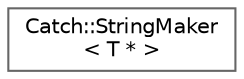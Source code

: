 digraph "Graphical Class Hierarchy"
{
 // LATEX_PDF_SIZE
  bgcolor="transparent";
  edge [fontname=Helvetica,fontsize=10,labelfontname=Helvetica,labelfontsize=10];
  node [fontname=Helvetica,fontsize=10,shape=box,height=0.2,width=0.4];
  rankdir="LR";
  Node0 [label="Catch::StringMaker\l\< T * \>",height=0.2,width=0.4,color="grey40", fillcolor="white", style="filled",URL="$struct_catch_1_1_string_maker_3_01_t_01_5_01_4.html",tooltip=" "];
}
